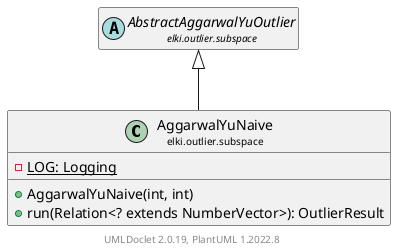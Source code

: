 @startuml
    remove .*\.(Instance|Par|Parameterizer|Factory)$
    set namespaceSeparator none
    hide empty fields
    hide empty methods

    class "<size:14>AggarwalYuNaive\n<size:10>elki.outlier.subspace" as elki.outlier.subspace.AggarwalYuNaive [[AggarwalYuNaive.html]] {
        {static} -LOG: Logging
        +AggarwalYuNaive(int, int)
        +run(Relation<? extends NumberVector>): OutlierResult
    }

    abstract class "<size:14>AbstractAggarwalYuOutlier\n<size:10>elki.outlier.subspace" as elki.outlier.subspace.AbstractAggarwalYuOutlier [[AbstractAggarwalYuOutlier.html]]
    class "<size:14>AggarwalYuNaive.Par\n<size:10>elki.outlier.subspace" as elki.outlier.subspace.AggarwalYuNaive.Par [[AggarwalYuNaive.Par.html]]

    elki.outlier.subspace.AbstractAggarwalYuOutlier <|-- elki.outlier.subspace.AggarwalYuNaive
    elki.outlier.subspace.AggarwalYuNaive +-- elki.outlier.subspace.AggarwalYuNaive.Par

    center footer UMLDoclet 2.0.19, PlantUML 1.2022.8
@enduml
